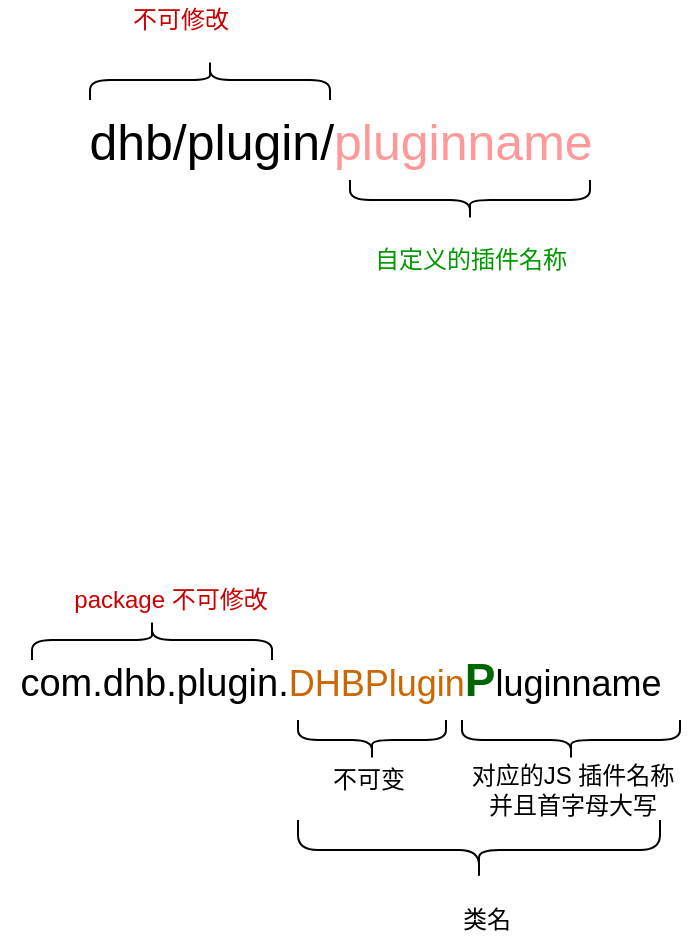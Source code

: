 <mxfile version="13.8.0" type="github">
  <diagram id="FEgrCc_5TMVKnmyR5b6A" name="第 1 页">
    <mxGraphModel dx="1426" dy="707" grid="1" gridSize="10" guides="1" tooltips="1" connect="1" arrows="1" fold="1" page="1" pageScale="1" pageWidth="827" pageHeight="1169" math="0" shadow="0">
      <root>
        <mxCell id="0" />
        <mxCell id="1" parent="0" />
        <mxCell id="XGUBfzxo9XC4qldNjyQj-2" value="&lt;font style=&quot;font-size: 25px&quot;&gt;dhb/plugin/&lt;font color=&quot;#ff9999&quot;&gt;pluginname&lt;/font&gt;&lt;/font&gt;" style="text;html=1;align=center;verticalAlign=middle;resizable=0;points=[];autosize=1;" vertex="1" parent="1">
          <mxGeometry x="245" y="210" width="270" height="20" as="geometry" />
        </mxCell>
        <mxCell id="XGUBfzxo9XC4qldNjyQj-3" value="" style="shape=curlyBracket;whiteSpace=wrap;html=1;rounded=1;direction=south;" vertex="1" parent="1">
          <mxGeometry x="255" y="180" width="120" height="20" as="geometry" />
        </mxCell>
        <mxCell id="XGUBfzxo9XC4qldNjyQj-5" value="&lt;font color=&quot;#cc0000&quot;&gt;不可修改&lt;/font&gt;" style="text;html=1;align=center;verticalAlign=middle;resizable=0;points=[];autosize=1;" vertex="1" parent="1">
          <mxGeometry x="270" y="150" width="60" height="20" as="geometry" />
        </mxCell>
        <mxCell id="XGUBfzxo9XC4qldNjyQj-6" value="" style="shape=curlyBracket;whiteSpace=wrap;html=1;rounded=1;direction=north;" vertex="1" parent="1">
          <mxGeometry x="385" y="240" width="120" height="20" as="geometry" />
        </mxCell>
        <mxCell id="XGUBfzxo9XC4qldNjyQj-7" value="&lt;font color=&quot;#009900&quot;&gt;自定义的插件名称&lt;/font&gt;" style="text;html=1;align=center;verticalAlign=middle;resizable=0;points=[];autosize=1;" vertex="1" parent="1">
          <mxGeometry x="390" y="270" width="110" height="20" as="geometry" />
        </mxCell>
        <mxCell id="XGUBfzxo9XC4qldNjyQj-10" value="&lt;font style=&quot;font-size: 19px&quot;&gt;com.dhb.plugin.&lt;/font&gt;&lt;font color=&quot;#cc6600&quot; style=&quot;font-size: 18px&quot;&gt;DHBPlugin&lt;/font&gt;&lt;font color=&quot;#006600&quot; size=&quot;1&quot;&gt;&lt;b&gt;&lt;span style=&quot;font-size: 23px&quot;&gt;P&lt;/span&gt;&lt;/b&gt;&lt;/font&gt;&lt;span style=&quot;font-size: 18px&quot;&gt;luginname&lt;/span&gt;" style="text;html=1;align=center;verticalAlign=middle;resizable=0;points=[];autosize=1;" vertex="1" parent="1">
          <mxGeometry x="210" y="480" width="340" height="20" as="geometry" />
        </mxCell>
        <mxCell id="XGUBfzxo9XC4qldNjyQj-11" value="" style="shape=curlyBracket;whiteSpace=wrap;html=1;rounded=1;direction=south;" vertex="1" parent="1">
          <mxGeometry x="226" y="460" width="120" height="20" as="geometry" />
        </mxCell>
        <mxCell id="XGUBfzxo9XC4qldNjyQj-12" value="&lt;font color=&quot;#cc0000&quot;&gt;package 不可修改&lt;/font&gt;" style="text;html=1;align=center;verticalAlign=middle;resizable=0;points=[];autosize=1;" vertex="1" parent="1">
          <mxGeometry x="240" y="440" width="110" height="20" as="geometry" />
        </mxCell>
        <mxCell id="XGUBfzxo9XC4qldNjyQj-15" value="" style="shape=curlyBracket;whiteSpace=wrap;html=1;rounded=1;direction=north;" vertex="1" parent="1">
          <mxGeometry x="359" y="560" width="181" height="30" as="geometry" />
        </mxCell>
        <mxCell id="XGUBfzxo9XC4qldNjyQj-16" value="类名" style="text;html=1;align=center;verticalAlign=middle;resizable=0;points=[];autosize=1;" vertex="1" parent="1">
          <mxGeometry x="433" y="600" width="40" height="20" as="geometry" />
        </mxCell>
        <mxCell id="XGUBfzxo9XC4qldNjyQj-17" value="" style="shape=curlyBracket;whiteSpace=wrap;html=1;rounded=1;direction=north;" vertex="1" parent="1">
          <mxGeometry x="359" y="510" width="74" height="20" as="geometry" />
        </mxCell>
        <mxCell id="XGUBfzxo9XC4qldNjyQj-18" value="不可变" style="text;html=1;align=center;verticalAlign=middle;resizable=0;points=[];autosize=1;" vertex="1" parent="1">
          <mxGeometry x="369" y="530" width="50" height="20" as="geometry" />
        </mxCell>
        <mxCell id="XGUBfzxo9XC4qldNjyQj-19" value="" style="shape=curlyBracket;whiteSpace=wrap;html=1;rounded=1;direction=north;" vertex="1" parent="1">
          <mxGeometry x="441" y="510" width="109" height="20" as="geometry" />
        </mxCell>
        <mxCell id="XGUBfzxo9XC4qldNjyQj-20" value="对应的JS 插件名称&lt;br&gt;并且首字母大写" style="text;html=1;align=center;verticalAlign=middle;resizable=0;points=[];autosize=1;" vertex="1" parent="1">
          <mxGeometry x="435.5" y="530" width="120" height="30" as="geometry" />
        </mxCell>
      </root>
    </mxGraphModel>
  </diagram>
</mxfile>
